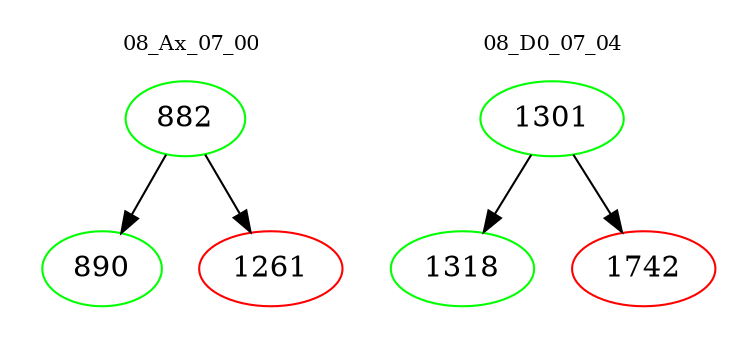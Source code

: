 digraph{
subgraph cluster_0 {
color = white
label = "08_Ax_07_00";
fontsize=10;
T0_882 [label="882", color="green"]
T0_882 -> T0_890 [color="black"]
T0_890 [label="890", color="green"]
T0_882 -> T0_1261 [color="black"]
T0_1261 [label="1261", color="red"]
}
subgraph cluster_1 {
color = white
label = "08_D0_07_04";
fontsize=10;
T1_1301 [label="1301", color="green"]
T1_1301 -> T1_1318 [color="black"]
T1_1318 [label="1318", color="green"]
T1_1301 -> T1_1742 [color="black"]
T1_1742 [label="1742", color="red"]
}
}
